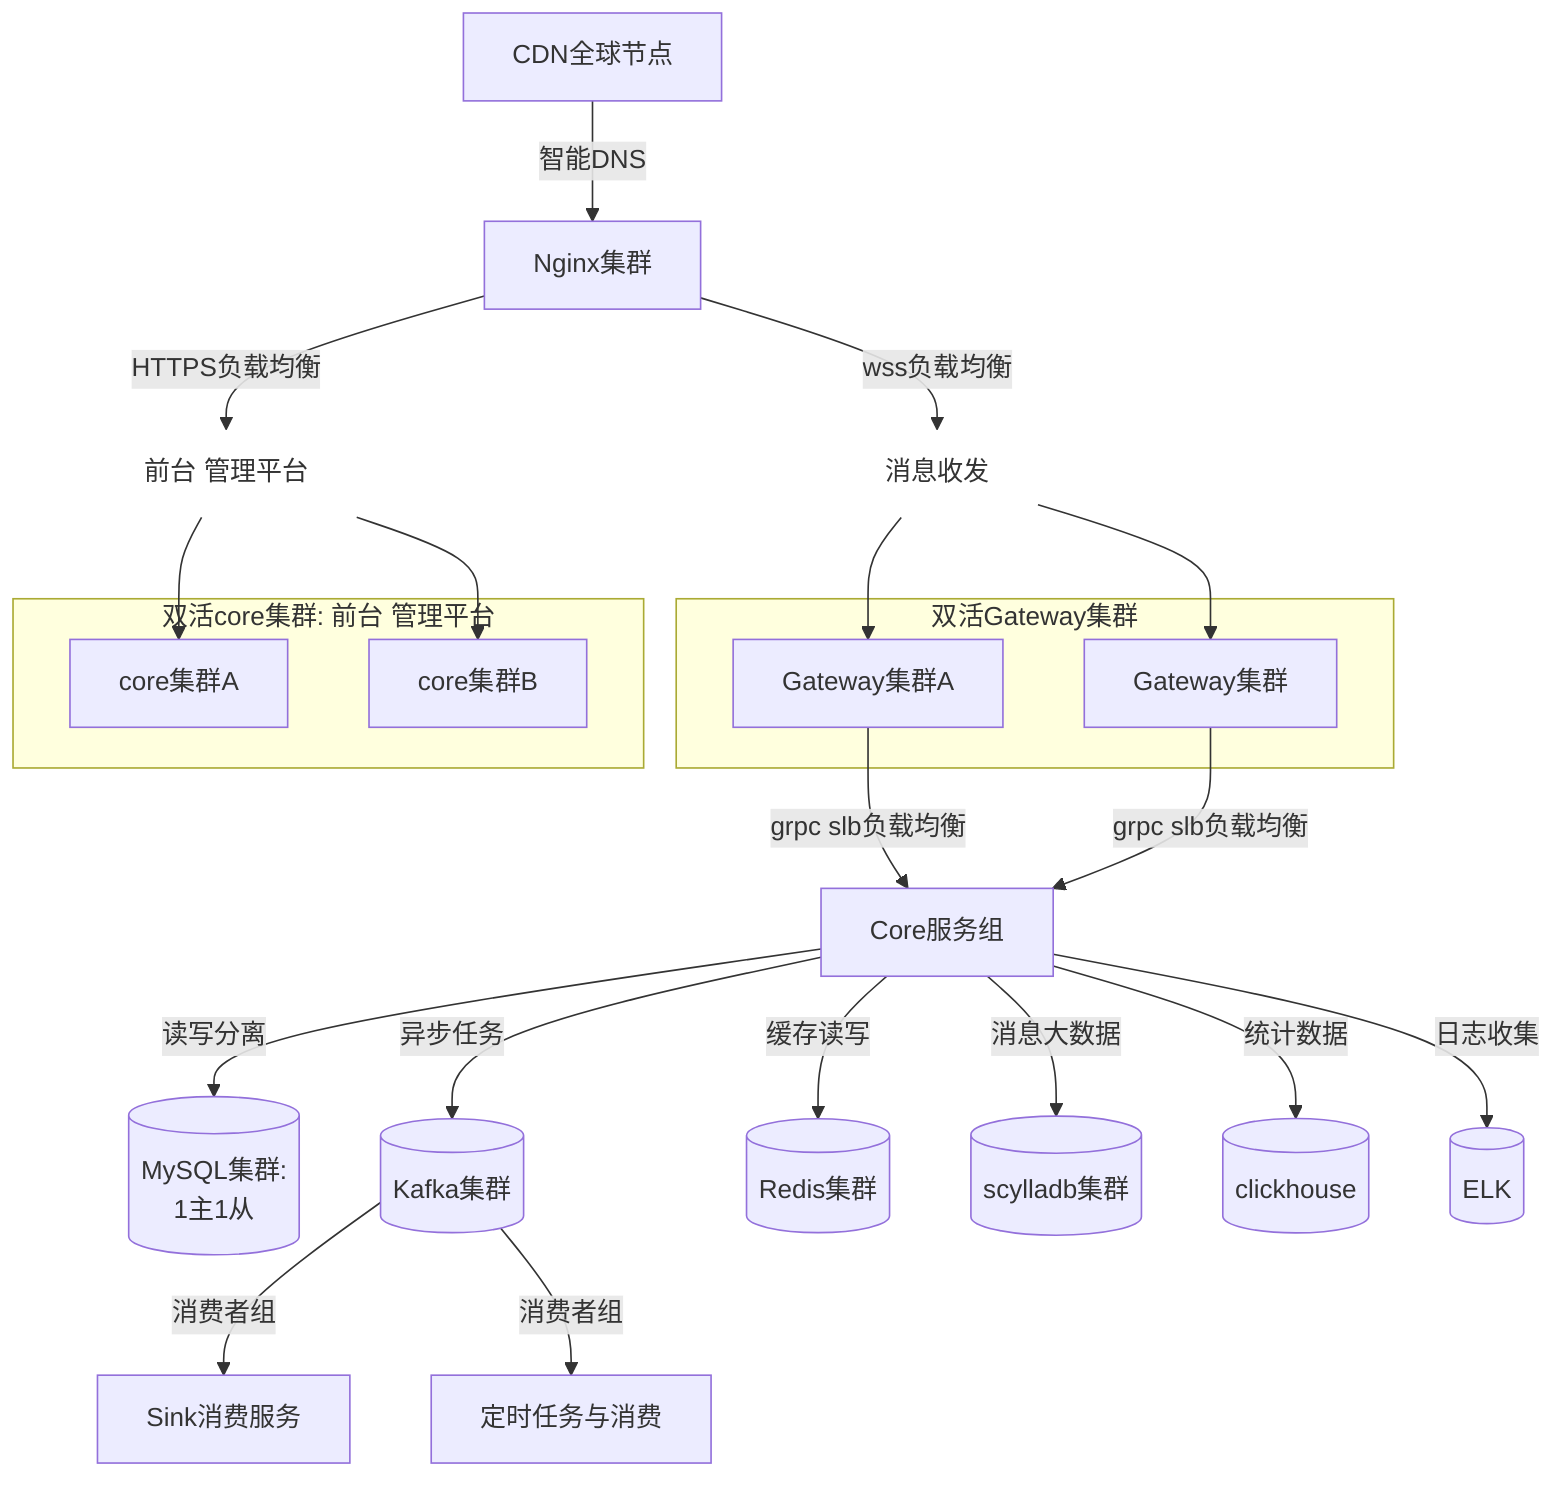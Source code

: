 graph TD
%% 接入层
    A[CDN全球节点] -->|智能DNS| B[Nginx集群]
    subgraph 双活Gateway集群
        C1[Gateway集群A]
        C2[Gateway集群B]
    end
    B -->|wss负载均衡| C[消息收发]
    C --> C1 & C2[Gateway集群]
    subgraph 双活core集群: 前台 管理平台
        D1[core集群A]
        D2[core集群B]
    end
    B -->|HTTPS负载均衡| D[前台 管理平台]

    %% 隐藏虚拟节点
    style C fill:none,stroke:none
    style D fill:none,stroke:none

%% 服务层
    C1 & C2 -->|grpc slb负载均衡| G[Core服务组]
    D --> D1 & D2

%% 数据层
    G -->|读写分离| I1[(MySQL集群:\n1主1从)]
    G -->|异步任务| H[(Kafka集群)]
    G -->|缓存读写| I3[(Redis集群)]
    G -->|消息大数据| I4[(scylladb集群)]
    G -->|统计数据| I5[(clickhouse)]
    G -->|日志收集| I6[(ELK)]

%% 消费层
    H -->|消费者组| J1[Sink消费服务]
    H -->|消费者组| J2[定时任务与消费]